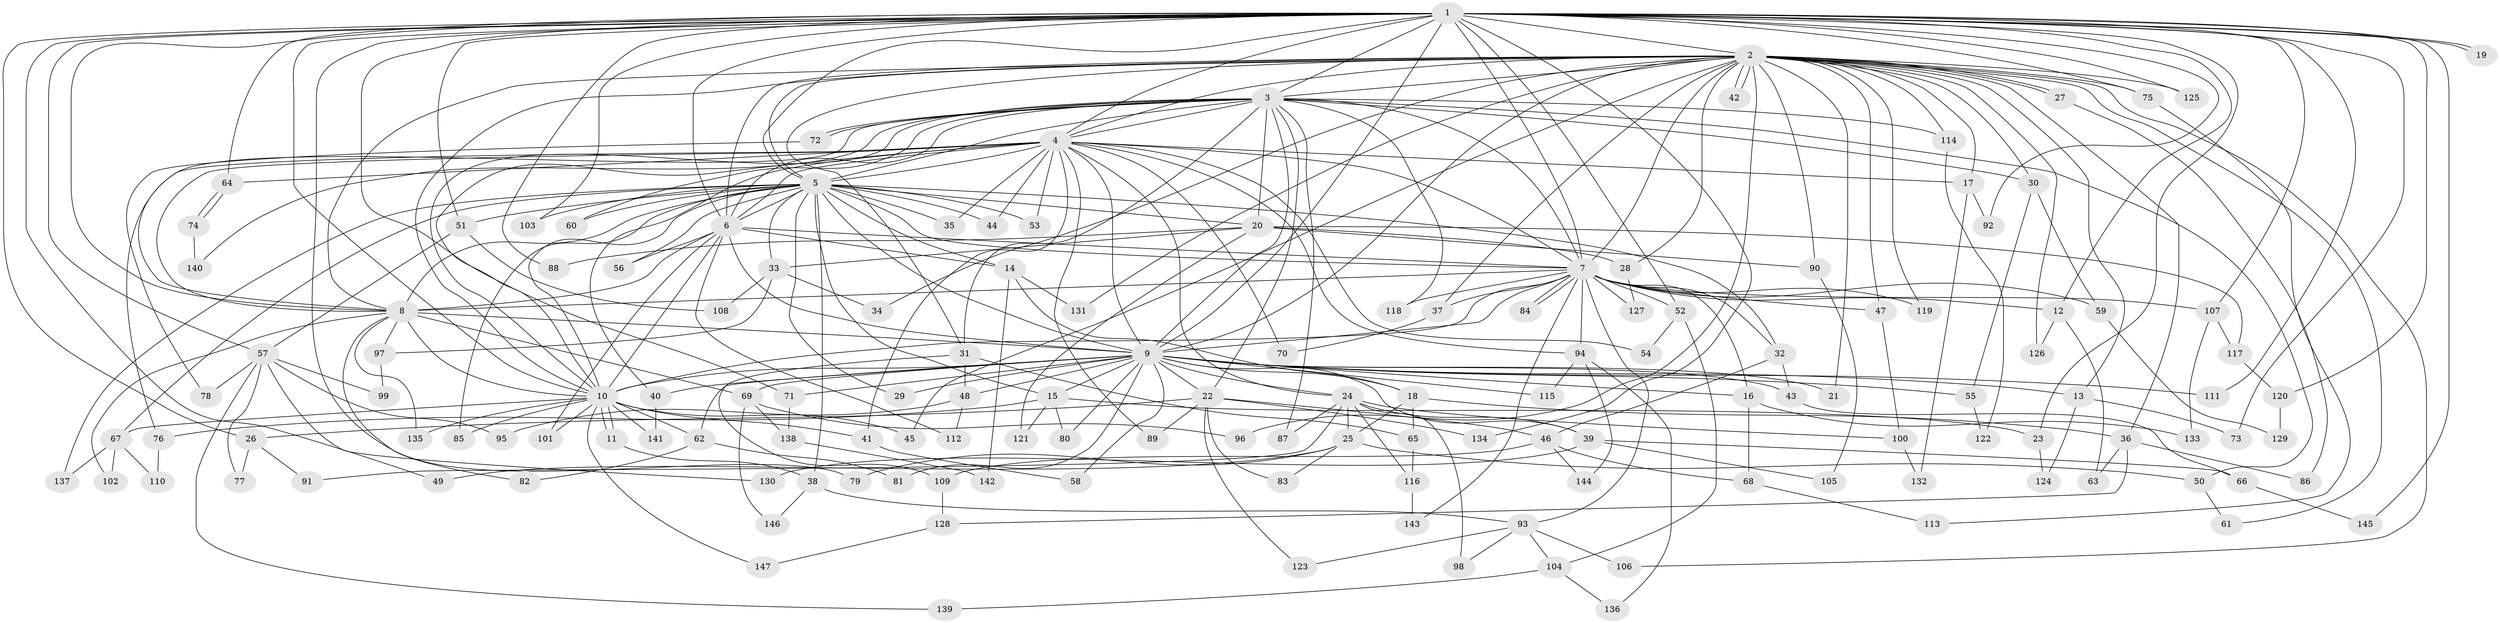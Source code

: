 // coarse degree distribution, {26: 0.013513513513513514, 12: 0.013513513513513514, 16: 0.02702702702702703, 19: 0.02702702702702703, 21: 0.02702702702702703, 18: 0.013513513513513514, 17: 0.013513513513513514, 3: 0.12162162162162163, 4: 0.10810810810810811, 5: 0.06756756756756757, 11: 0.013513513513513514, 8: 0.02702702702702703, 1: 0.02702702702702703, 10: 0.013513513513513514, 2: 0.4189189189189189, 7: 0.02702702702702703, 6: 0.04054054054054054}
// Generated by graph-tools (version 1.1) at 2025/49/03/04/25 22:49:55]
// undirected, 147 vertices, 319 edges
graph export_dot {
  node [color=gray90,style=filled];
  1;
  2;
  3;
  4;
  5;
  6;
  7;
  8;
  9;
  10;
  11;
  12;
  13;
  14;
  15;
  16;
  17;
  18;
  19;
  20;
  21;
  22;
  23;
  24;
  25;
  26;
  27;
  28;
  29;
  30;
  31;
  32;
  33;
  34;
  35;
  36;
  37;
  38;
  39;
  40;
  41;
  42;
  43;
  44;
  45;
  46;
  47;
  48;
  49;
  50;
  51;
  52;
  53;
  54;
  55;
  56;
  57;
  58;
  59;
  60;
  61;
  62;
  63;
  64;
  65;
  66;
  67;
  68;
  69;
  70;
  71;
  72;
  73;
  74;
  75;
  76;
  77;
  78;
  79;
  80;
  81;
  82;
  83;
  84;
  85;
  86;
  87;
  88;
  89;
  90;
  91;
  92;
  93;
  94;
  95;
  96;
  97;
  98;
  99;
  100;
  101;
  102;
  103;
  104;
  105;
  106;
  107;
  108;
  109;
  110;
  111;
  112;
  113;
  114;
  115;
  116;
  117;
  118;
  119;
  120;
  121;
  122;
  123;
  124;
  125;
  126;
  127;
  128;
  129;
  130;
  131;
  132;
  133;
  134;
  135;
  136;
  137;
  138;
  139;
  140;
  141;
  142;
  143;
  144;
  145;
  146;
  147;
  1 -- 2;
  1 -- 3;
  1 -- 4;
  1 -- 5;
  1 -- 6;
  1 -- 7;
  1 -- 8;
  1 -- 9;
  1 -- 10;
  1 -- 12;
  1 -- 19;
  1 -- 19;
  1 -- 23;
  1 -- 26;
  1 -- 49;
  1 -- 51;
  1 -- 52;
  1 -- 57;
  1 -- 64;
  1 -- 71;
  1 -- 73;
  1 -- 75;
  1 -- 79;
  1 -- 88;
  1 -- 92;
  1 -- 103;
  1 -- 107;
  1 -- 111;
  1 -- 120;
  1 -- 125;
  1 -- 134;
  1 -- 145;
  2 -- 3;
  2 -- 4;
  2 -- 5;
  2 -- 6;
  2 -- 7;
  2 -- 8;
  2 -- 9;
  2 -- 10;
  2 -- 13;
  2 -- 17;
  2 -- 21;
  2 -- 27;
  2 -- 27;
  2 -- 28;
  2 -- 30;
  2 -- 31;
  2 -- 34;
  2 -- 36;
  2 -- 37;
  2 -- 42;
  2 -- 42;
  2 -- 45;
  2 -- 47;
  2 -- 61;
  2 -- 75;
  2 -- 90;
  2 -- 96;
  2 -- 106;
  2 -- 114;
  2 -- 119;
  2 -- 125;
  2 -- 126;
  2 -- 131;
  3 -- 4;
  3 -- 5;
  3 -- 6;
  3 -- 7;
  3 -- 8;
  3 -- 9;
  3 -- 10;
  3 -- 20;
  3 -- 22;
  3 -- 30;
  3 -- 31;
  3 -- 50;
  3 -- 60;
  3 -- 72;
  3 -- 72;
  3 -- 87;
  3 -- 114;
  3 -- 118;
  3 -- 140;
  4 -- 5;
  4 -- 6;
  4 -- 7;
  4 -- 8;
  4 -- 9;
  4 -- 10;
  4 -- 17;
  4 -- 24;
  4 -- 35;
  4 -- 40;
  4 -- 41;
  4 -- 44;
  4 -- 53;
  4 -- 54;
  4 -- 64;
  4 -- 70;
  4 -- 76;
  4 -- 89;
  4 -- 94;
  5 -- 6;
  5 -- 7;
  5 -- 8;
  5 -- 9;
  5 -- 10;
  5 -- 14;
  5 -- 15;
  5 -- 20;
  5 -- 29;
  5 -- 32;
  5 -- 33;
  5 -- 35;
  5 -- 38;
  5 -- 44;
  5 -- 51;
  5 -- 53;
  5 -- 56;
  5 -- 60;
  5 -- 67;
  5 -- 85;
  5 -- 103;
  5 -- 137;
  6 -- 7;
  6 -- 8;
  6 -- 9;
  6 -- 10;
  6 -- 14;
  6 -- 56;
  6 -- 101;
  6 -- 112;
  7 -- 8;
  7 -- 9;
  7 -- 10;
  7 -- 12;
  7 -- 16;
  7 -- 32;
  7 -- 37;
  7 -- 47;
  7 -- 52;
  7 -- 59;
  7 -- 84;
  7 -- 84;
  7 -- 93;
  7 -- 94;
  7 -- 107;
  7 -- 118;
  7 -- 119;
  7 -- 127;
  7 -- 143;
  8 -- 9;
  8 -- 10;
  8 -- 69;
  8 -- 82;
  8 -- 97;
  8 -- 102;
  8 -- 135;
  9 -- 10;
  9 -- 13;
  9 -- 15;
  9 -- 16;
  9 -- 18;
  9 -- 21;
  9 -- 22;
  9 -- 24;
  9 -- 29;
  9 -- 39;
  9 -- 40;
  9 -- 43;
  9 -- 48;
  9 -- 55;
  9 -- 58;
  9 -- 62;
  9 -- 69;
  9 -- 71;
  9 -- 80;
  9 -- 81;
  9 -- 111;
  9 -- 115;
  10 -- 11;
  10 -- 11;
  10 -- 41;
  10 -- 45;
  10 -- 62;
  10 -- 67;
  10 -- 85;
  10 -- 101;
  10 -- 135;
  10 -- 141;
  10 -- 147;
  11 -- 38;
  12 -- 63;
  12 -- 126;
  13 -- 73;
  13 -- 124;
  14 -- 18;
  14 -- 131;
  14 -- 142;
  15 -- 23;
  15 -- 76;
  15 -- 80;
  15 -- 121;
  16 -- 68;
  16 -- 133;
  17 -- 92;
  17 -- 132;
  18 -- 25;
  18 -- 36;
  18 -- 65;
  20 -- 28;
  20 -- 33;
  20 -- 88;
  20 -- 90;
  20 -- 117;
  20 -- 121;
  22 -- 26;
  22 -- 46;
  22 -- 83;
  22 -- 89;
  22 -- 123;
  22 -- 134;
  23 -- 124;
  24 -- 25;
  24 -- 39;
  24 -- 87;
  24 -- 91;
  24 -- 98;
  24 -- 100;
  24 -- 116;
  25 -- 49;
  25 -- 50;
  25 -- 79;
  25 -- 83;
  26 -- 77;
  26 -- 91;
  27 -- 86;
  28 -- 127;
  30 -- 55;
  30 -- 59;
  31 -- 48;
  31 -- 65;
  31 -- 109;
  32 -- 43;
  32 -- 46;
  33 -- 34;
  33 -- 97;
  33 -- 108;
  36 -- 63;
  36 -- 86;
  36 -- 128;
  37 -- 70;
  38 -- 93;
  38 -- 146;
  39 -- 66;
  39 -- 105;
  39 -- 130;
  40 -- 141;
  41 -- 58;
  43 -- 66;
  46 -- 68;
  46 -- 109;
  46 -- 144;
  47 -- 100;
  48 -- 95;
  48 -- 112;
  50 -- 61;
  51 -- 57;
  51 -- 108;
  52 -- 54;
  52 -- 104;
  55 -- 122;
  57 -- 77;
  57 -- 78;
  57 -- 95;
  57 -- 99;
  57 -- 130;
  57 -- 139;
  59 -- 129;
  62 -- 81;
  62 -- 82;
  64 -- 74;
  64 -- 74;
  65 -- 116;
  66 -- 145;
  67 -- 102;
  67 -- 110;
  67 -- 137;
  68 -- 113;
  69 -- 96;
  69 -- 138;
  69 -- 146;
  71 -- 138;
  72 -- 78;
  74 -- 140;
  75 -- 113;
  76 -- 110;
  90 -- 105;
  93 -- 98;
  93 -- 104;
  93 -- 106;
  93 -- 123;
  94 -- 115;
  94 -- 136;
  94 -- 144;
  97 -- 99;
  100 -- 132;
  104 -- 136;
  104 -- 139;
  107 -- 117;
  107 -- 133;
  109 -- 128;
  114 -- 122;
  116 -- 143;
  117 -- 120;
  120 -- 129;
  128 -- 147;
  138 -- 142;
}
